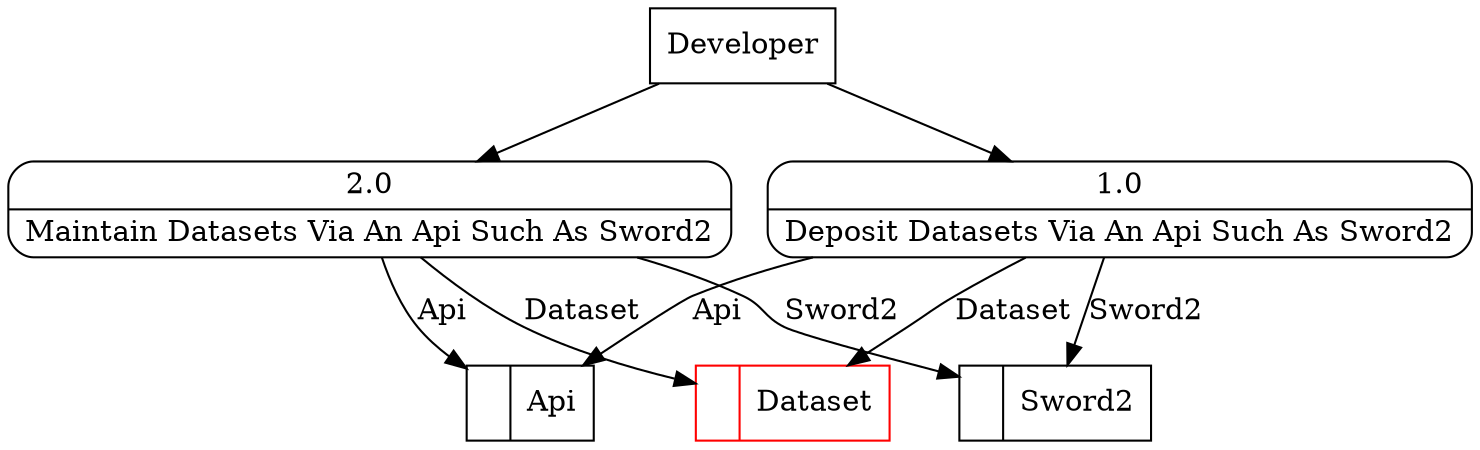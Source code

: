 digraph dfd2{ 
node[shape=record]
200 [label="<f0>  |<f1> Api " ];
201 [label="<f0>  |<f1> Sword2 " ];
202 [label="<f0>  |<f1> Dataset " color=red];
203 [label="Developer" shape=box];
204 [label="{<f0> 1.0|<f1> Deposit Datasets Via An Api Such As Sword2 }" shape=Mrecord];
205 [label="{<f0> 2.0|<f1> Maintain Datasets Via An Api Such As Sword2 }" shape=Mrecord];
203 -> 204
203 -> 205
204 -> 202 [label="Dataset"]
204 -> 200 [label="Api"]
204 -> 201 [label="Sword2"]
205 -> 200 [label="Api"]
205 -> 201 [label="Sword2"]
205 -> 202 [label="Dataset"]
}